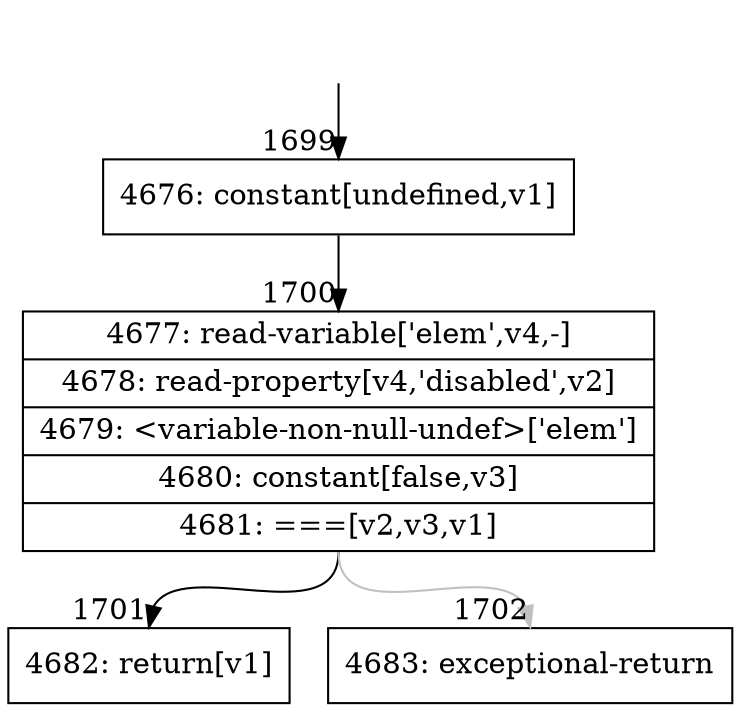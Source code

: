 digraph {
rankdir="TD"
BB_entry120[shape=none,label=""];
BB_entry120 -> BB1699 [tailport=s, headport=n, headlabel="    1699"]
BB1699 [shape=record label="{4676: constant[undefined,v1]}" ] 
BB1699 -> BB1700 [tailport=s, headport=n, headlabel="      1700"]
BB1700 [shape=record label="{4677: read-variable['elem',v4,-]|4678: read-property[v4,'disabled',v2]|4679: \<variable-non-null-undef\>['elem']|4680: constant[false,v3]|4681: ===[v2,v3,v1]}" ] 
BB1700 -> BB1701 [tailport=s, headport=n, headlabel="      1701"]
BB1700 -> BB1702 [tailport=s, headport=n, color=gray, headlabel="      1702"]
BB1701 [shape=record label="{4682: return[v1]}" ] 
BB1702 [shape=record label="{4683: exceptional-return}" ] 
}
